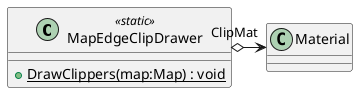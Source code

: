 @startuml
class MapEdgeClipDrawer <<static>> {
    + {static} DrawClippers(map:Map) : void
}
MapEdgeClipDrawer o-> "ClipMat" Material
@enduml
